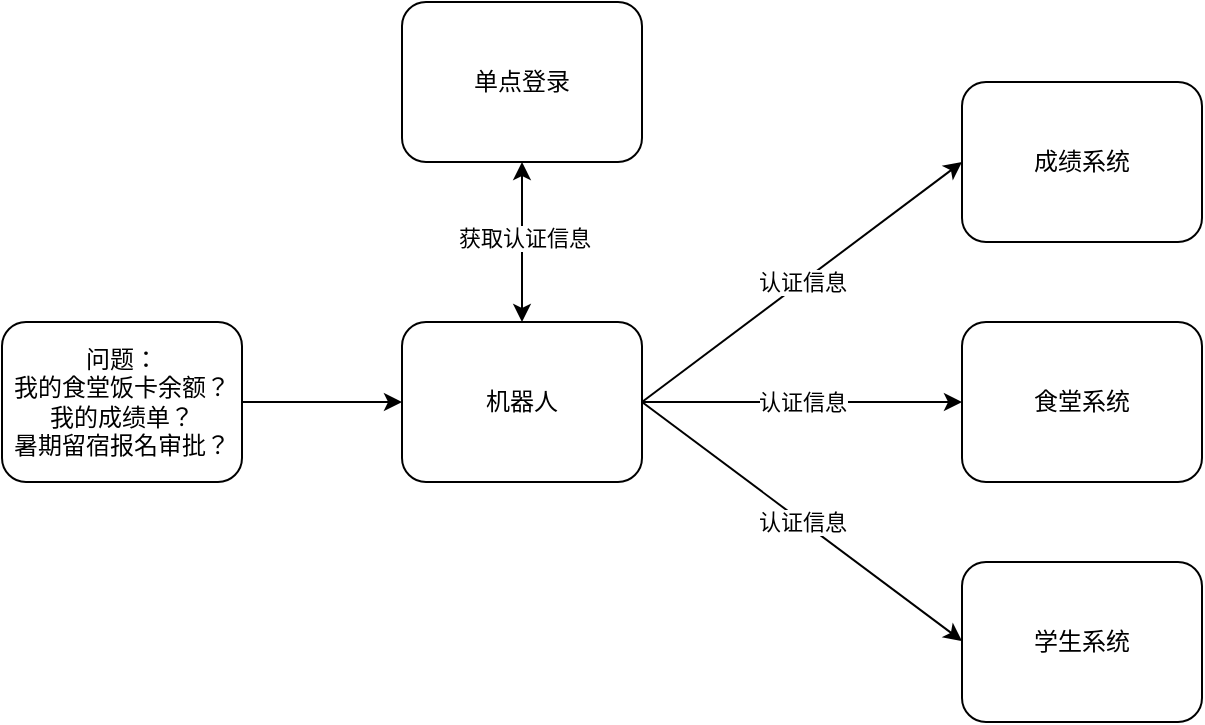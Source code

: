 <mxfile version="14.4.2" type="github">
  <diagram id="Hu3Y81P_gR6Ssnfn_t-j" name="Page-1">
    <mxGraphModel dx="1186" dy="589" grid="1" gridSize="10" guides="1" tooltips="1" connect="1" arrows="1" fold="1" page="1" pageScale="1" pageWidth="827" pageHeight="1169" math="0" shadow="0">
      <root>
        <mxCell id="0" />
        <mxCell id="1" parent="0" />
        <mxCell id="_32fEMNSsc4oTzrh_R-V-3" value="" style="edgeStyle=orthogonalEdgeStyle;rounded=0;orthogonalLoop=1;jettySize=auto;html=1;" edge="1" parent="1" source="_32fEMNSsc4oTzrh_R-V-1" target="_32fEMNSsc4oTzrh_R-V-2">
          <mxGeometry relative="1" as="geometry" />
        </mxCell>
        <mxCell id="_32fEMNSsc4oTzrh_R-V-1" value="问题：&lt;br&gt;我的食堂饭卡余额？&lt;br&gt;我的成绩单？&lt;br&gt;暑期留宿报名审批？" style="rounded=1;whiteSpace=wrap;html=1;" vertex="1" parent="1">
          <mxGeometry x="80" y="200" width="120" height="80" as="geometry" />
        </mxCell>
        <mxCell id="_32fEMNSsc4oTzrh_R-V-2" value="机器人" style="whiteSpace=wrap;html=1;rounded=1;" vertex="1" parent="1">
          <mxGeometry x="280" y="200" width="120" height="80" as="geometry" />
        </mxCell>
        <mxCell id="_32fEMNSsc4oTzrh_R-V-4" value="单点登录" style="whiteSpace=wrap;html=1;rounded=1;" vertex="1" parent="1">
          <mxGeometry x="280" y="40" width="120" height="80" as="geometry" />
        </mxCell>
        <mxCell id="_32fEMNSsc4oTzrh_R-V-6" value="" style="endArrow=classic;startArrow=classic;html=1;entryX=0.5;entryY=1;entryDx=0;entryDy=0;" edge="1" parent="1" source="_32fEMNSsc4oTzrh_R-V-2" target="_32fEMNSsc4oTzrh_R-V-4">
          <mxGeometry width="50" height="50" relative="1" as="geometry">
            <mxPoint x="550" y="290" as="sourcePoint" />
            <mxPoint x="600" y="240" as="targetPoint" />
          </mxGeometry>
        </mxCell>
        <mxCell id="_32fEMNSsc4oTzrh_R-V-12" value="获取认证信息" style="edgeLabel;html=1;align=center;verticalAlign=middle;resizable=0;points=[];" vertex="1" connectable="0" parent="_32fEMNSsc4oTzrh_R-V-6">
          <mxGeometry x="0.05" y="-1" relative="1" as="geometry">
            <mxPoint as="offset" />
          </mxGeometry>
        </mxCell>
        <mxCell id="_32fEMNSsc4oTzrh_R-V-7" value="成绩系统" style="whiteSpace=wrap;html=1;rounded=1;" vertex="1" parent="1">
          <mxGeometry x="560" y="80" width="120" height="80" as="geometry" />
        </mxCell>
        <mxCell id="_32fEMNSsc4oTzrh_R-V-9" value="食堂系统" style="whiteSpace=wrap;html=1;rounded=1;" vertex="1" parent="1">
          <mxGeometry x="560" y="200" width="120" height="80" as="geometry" />
        </mxCell>
        <mxCell id="_32fEMNSsc4oTzrh_R-V-10" value="学生系统" style="whiteSpace=wrap;html=1;rounded=1;" vertex="1" parent="1">
          <mxGeometry x="560" y="320" width="120" height="80" as="geometry" />
        </mxCell>
        <mxCell id="_32fEMNSsc4oTzrh_R-V-13" value="认证信息" style="endArrow=classic;html=1;exitX=1;exitY=0.5;exitDx=0;exitDy=0;entryX=0;entryY=0.5;entryDx=0;entryDy=0;" edge="1" parent="1" source="_32fEMNSsc4oTzrh_R-V-2" target="_32fEMNSsc4oTzrh_R-V-9">
          <mxGeometry relative="1" as="geometry">
            <mxPoint x="440" y="220" as="sourcePoint" />
            <mxPoint x="540" y="220" as="targetPoint" />
          </mxGeometry>
        </mxCell>
        <mxCell id="_32fEMNSsc4oTzrh_R-V-15" value="认证信息" style="endArrow=classic;html=1;exitX=1;exitY=0.5;exitDx=0;exitDy=0;entryX=0;entryY=0.5;entryDx=0;entryDy=0;" edge="1" parent="1" source="_32fEMNSsc4oTzrh_R-V-2">
          <mxGeometry relative="1" as="geometry">
            <mxPoint x="400" y="359.5" as="sourcePoint" />
            <mxPoint x="560" y="359.5" as="targetPoint" />
          </mxGeometry>
        </mxCell>
        <mxCell id="_32fEMNSsc4oTzrh_R-V-16" value="认证信息" style="endArrow=classic;html=1;exitX=1;exitY=0.5;exitDx=0;exitDy=0;entryX=0;entryY=0.5;entryDx=0;entryDy=0;" edge="1" parent="1" source="_32fEMNSsc4oTzrh_R-V-2" target="_32fEMNSsc4oTzrh_R-V-7">
          <mxGeometry relative="1" as="geometry">
            <mxPoint x="420" y="260" as="sourcePoint" />
            <mxPoint x="580" y="260" as="targetPoint" />
          </mxGeometry>
        </mxCell>
      </root>
    </mxGraphModel>
  </diagram>
</mxfile>
